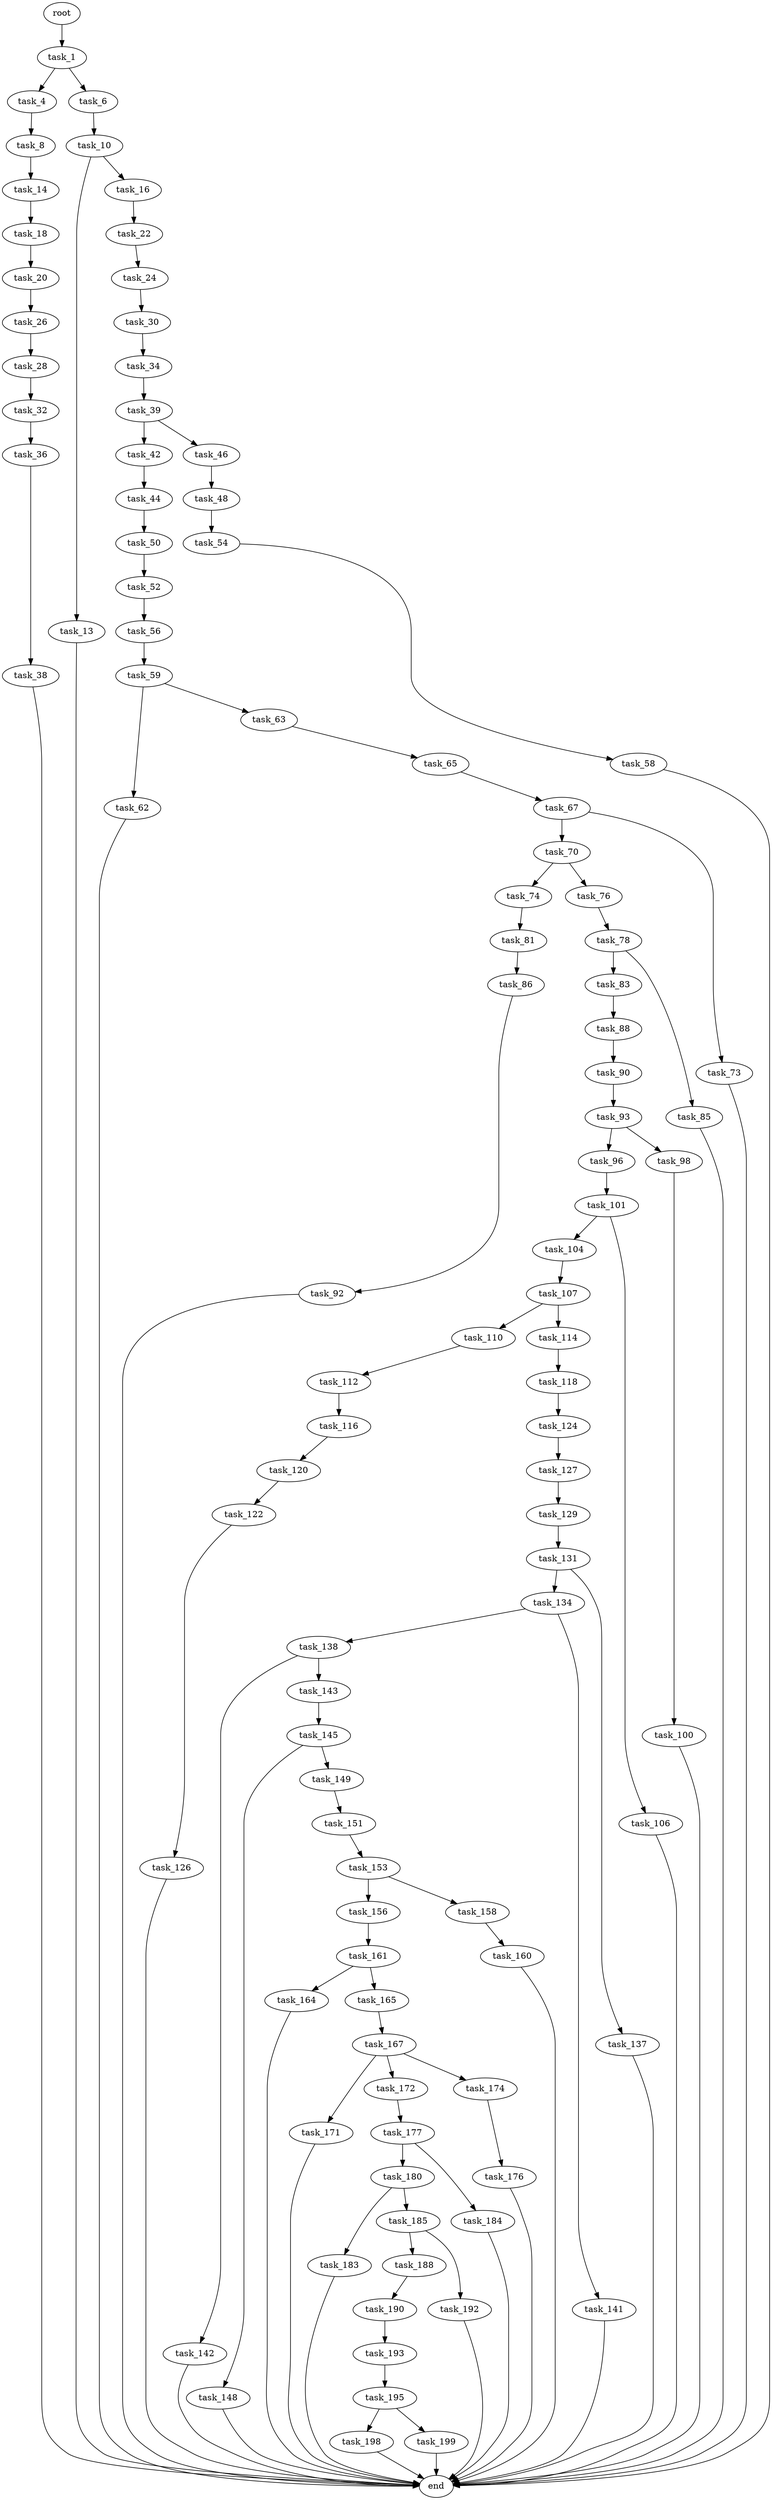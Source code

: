 digraph G {
  root [size="0.000000"];
  task_1 [size="4989164213.000000"];
  task_4 [size="8589934592.000000"];
  task_6 [size="10593519652.000000"];
  task_8 [size="28991029248.000000"];
  task_10 [size="5870073306.000000"];
  task_13 [size="24773622605.000000"];
  task_14 [size="549755813888.000000"];
  task_16 [size="5867946292.000000"];
  task_18 [size="2748464052.000000"];
  task_20 [size="1733388276.000000"];
  task_22 [size="22744471178.000000"];
  task_24 [size="7063420889.000000"];
  task_26 [size="595044474564.000000"];
  task_28 [size="1073741824000.000000"];
  task_30 [size="549755813888.000000"];
  task_32 [size="549755813888.000000"];
  task_34 [size="274495746549.000000"];
  task_36 [size="28991029248.000000"];
  task_38 [size="29941342398.000000"];
  task_39 [size="229735764724.000000"];
  task_42 [size="8589934592.000000"];
  task_44 [size="74210798461.000000"];
  task_46 [size="62469688911.000000"];
  task_48 [size="549755813888.000000"];
  task_50 [size="28991029248.000000"];
  task_52 [size="134217728000.000000"];
  task_54 [size="70825795408.000000"];
  task_56 [size="103904030340.000000"];
  task_58 [size="1073741824000.000000"];
  task_59 [size="426384974720.000000"];
  task_62 [size="108215932011.000000"];
  task_63 [size="68719476736.000000"];
  task_65 [size="254354191878.000000"];
  task_67 [size="2477199169.000000"];
  task_70 [size="368293445632.000000"];
  task_73 [size="134217728000.000000"];
  task_74 [size="769759316727.000000"];
  task_76 [size="15750235034.000000"];
  task_78 [size="1073741824000.000000"];
  task_81 [size="281285957480.000000"];
  task_83 [size="10384715622.000000"];
  task_85 [size="12879112090.000000"];
  task_86 [size="32903156040.000000"];
  task_88 [size="14935848979.000000"];
  task_90 [size="24899658276.000000"];
  task_92 [size="344283743164.000000"];
  task_93 [size="368293445632.000000"];
  task_96 [size="15217775091.000000"];
  task_98 [size="782757789696.000000"];
  task_100 [size="307771738683.000000"];
  task_101 [size="299276740509.000000"];
  task_104 [size="87345940339.000000"];
  task_106 [size="11151848127.000000"];
  task_107 [size="28991029248.000000"];
  task_110 [size="368293445632.000000"];
  task_112 [size="111772119585.000000"];
  task_114 [size="38124469319.000000"];
  task_116 [size="165101256744.000000"];
  task_118 [size="915940987760.000000"];
  task_120 [size="8589934592.000000"];
  task_122 [size="9130388940.000000"];
  task_124 [size="459713980648.000000"];
  task_126 [size="57320390410.000000"];
  task_127 [size="7397976128.000000"];
  task_129 [size="782757789696.000000"];
  task_131 [size="782757789696.000000"];
  task_134 [size="6985019321.000000"];
  task_137 [size="368293445632.000000"];
  task_138 [size="782757789696.000000"];
  task_141 [size="1666499300.000000"];
  task_142 [size="782757789696.000000"];
  task_143 [size="247457915033.000000"];
  task_145 [size="782757789696.000000"];
  task_148 [size="28991029248.000000"];
  task_149 [size="68719476736.000000"];
  task_151 [size="22030468679.000000"];
  task_153 [size="337951378143.000000"];
  task_156 [size="68719476736.000000"];
  task_158 [size="2062070600.000000"];
  task_160 [size="18610493759.000000"];
  task_161 [size="68719476736.000000"];
  task_164 [size="549755813888.000000"];
  task_165 [size="465755650511.000000"];
  task_167 [size="75433645745.000000"];
  task_171 [size="1289974067.000000"];
  task_172 [size="25732803560.000000"];
  task_174 [size="110302763775.000000"];
  task_176 [size="165817533990.000000"];
  task_177 [size="11951707919.000000"];
  task_180 [size="2795021106.000000"];
  task_183 [size="10268115926.000000"];
  task_184 [size="8276203425.000000"];
  task_185 [size="3511936587.000000"];
  task_188 [size="134217728000.000000"];
  task_190 [size="13497045975.000000"];
  task_192 [size="549755813888.000000"];
  task_193 [size="1957816566.000000"];
  task_195 [size="9793514209.000000"];
  task_198 [size="106735678637.000000"];
  task_199 [size="38740148578.000000"];
  end [size="0.000000"];

  root -> task_1 [size="1.000000"];
  task_1 -> task_4 [size="301989888.000000"];
  task_1 -> task_6 [size="301989888.000000"];
  task_4 -> task_8 [size="33554432.000000"];
  task_6 -> task_10 [size="209715200.000000"];
  task_8 -> task_14 [size="75497472.000000"];
  task_10 -> task_13 [size="134217728.000000"];
  task_10 -> task_16 [size="134217728.000000"];
  task_13 -> end [size="1.000000"];
  task_14 -> task_18 [size="536870912.000000"];
  task_16 -> task_22 [size="134217728.000000"];
  task_18 -> task_20 [size="75497472.000000"];
  task_20 -> task_26 [size="134217728.000000"];
  task_22 -> task_24 [size="536870912.000000"];
  task_24 -> task_30 [size="838860800.000000"];
  task_26 -> task_28 [size="838860800.000000"];
  task_28 -> task_32 [size="838860800.000000"];
  task_30 -> task_34 [size="536870912.000000"];
  task_32 -> task_36 [size="536870912.000000"];
  task_34 -> task_39 [size="536870912.000000"];
  task_36 -> task_38 [size="75497472.000000"];
  task_38 -> end [size="1.000000"];
  task_39 -> task_42 [size="536870912.000000"];
  task_39 -> task_46 [size="536870912.000000"];
  task_42 -> task_44 [size="33554432.000000"];
  task_44 -> task_50 [size="75497472.000000"];
  task_46 -> task_48 [size="75497472.000000"];
  task_48 -> task_54 [size="536870912.000000"];
  task_50 -> task_52 [size="75497472.000000"];
  task_52 -> task_56 [size="209715200.000000"];
  task_54 -> task_58 [size="134217728.000000"];
  task_56 -> task_59 [size="75497472.000000"];
  task_58 -> end [size="1.000000"];
  task_59 -> task_62 [size="411041792.000000"];
  task_59 -> task_63 [size="411041792.000000"];
  task_62 -> end [size="1.000000"];
  task_63 -> task_65 [size="134217728.000000"];
  task_65 -> task_67 [size="209715200.000000"];
  task_67 -> task_70 [size="75497472.000000"];
  task_67 -> task_73 [size="75497472.000000"];
  task_70 -> task_74 [size="411041792.000000"];
  task_70 -> task_76 [size="411041792.000000"];
  task_73 -> end [size="1.000000"];
  task_74 -> task_81 [size="679477248.000000"];
  task_76 -> task_78 [size="33554432.000000"];
  task_78 -> task_83 [size="838860800.000000"];
  task_78 -> task_85 [size="838860800.000000"];
  task_81 -> task_86 [size="536870912.000000"];
  task_83 -> task_88 [size="301989888.000000"];
  task_85 -> end [size="1.000000"];
  task_86 -> task_92 [size="679477248.000000"];
  task_88 -> task_90 [size="536870912.000000"];
  task_90 -> task_93 [size="536870912.000000"];
  task_92 -> end [size="1.000000"];
  task_93 -> task_96 [size="411041792.000000"];
  task_93 -> task_98 [size="411041792.000000"];
  task_96 -> task_101 [size="679477248.000000"];
  task_98 -> task_100 [size="679477248.000000"];
  task_100 -> end [size="1.000000"];
  task_101 -> task_104 [size="209715200.000000"];
  task_101 -> task_106 [size="209715200.000000"];
  task_104 -> task_107 [size="75497472.000000"];
  task_106 -> end [size="1.000000"];
  task_107 -> task_110 [size="75497472.000000"];
  task_107 -> task_114 [size="75497472.000000"];
  task_110 -> task_112 [size="411041792.000000"];
  task_112 -> task_116 [size="75497472.000000"];
  task_114 -> task_118 [size="838860800.000000"];
  task_116 -> task_120 [size="209715200.000000"];
  task_118 -> task_124 [size="679477248.000000"];
  task_120 -> task_122 [size="33554432.000000"];
  task_122 -> task_126 [size="33554432.000000"];
  task_124 -> task_127 [size="301989888.000000"];
  task_126 -> end [size="1.000000"];
  task_127 -> task_129 [size="411041792.000000"];
  task_129 -> task_131 [size="679477248.000000"];
  task_131 -> task_134 [size="679477248.000000"];
  task_131 -> task_137 [size="679477248.000000"];
  task_134 -> task_138 [size="411041792.000000"];
  task_134 -> task_141 [size="411041792.000000"];
  task_137 -> end [size="1.000000"];
  task_138 -> task_142 [size="679477248.000000"];
  task_138 -> task_143 [size="679477248.000000"];
  task_141 -> end [size="1.000000"];
  task_142 -> end [size="1.000000"];
  task_143 -> task_145 [size="838860800.000000"];
  task_145 -> task_148 [size="679477248.000000"];
  task_145 -> task_149 [size="679477248.000000"];
  task_148 -> end [size="1.000000"];
  task_149 -> task_151 [size="134217728.000000"];
  task_151 -> task_153 [size="411041792.000000"];
  task_153 -> task_156 [size="679477248.000000"];
  task_153 -> task_158 [size="679477248.000000"];
  task_156 -> task_161 [size="134217728.000000"];
  task_158 -> task_160 [size="33554432.000000"];
  task_160 -> end [size="1.000000"];
  task_161 -> task_164 [size="134217728.000000"];
  task_161 -> task_165 [size="134217728.000000"];
  task_164 -> end [size="1.000000"];
  task_165 -> task_167 [size="301989888.000000"];
  task_167 -> task_171 [size="75497472.000000"];
  task_167 -> task_172 [size="75497472.000000"];
  task_167 -> task_174 [size="75497472.000000"];
  task_171 -> end [size="1.000000"];
  task_172 -> task_177 [size="679477248.000000"];
  task_174 -> task_176 [size="75497472.000000"];
  task_176 -> end [size="1.000000"];
  task_177 -> task_180 [size="33554432.000000"];
  task_177 -> task_184 [size="33554432.000000"];
  task_180 -> task_183 [size="75497472.000000"];
  task_180 -> task_185 [size="75497472.000000"];
  task_183 -> end [size="1.000000"];
  task_184 -> end [size="1.000000"];
  task_185 -> task_188 [size="75497472.000000"];
  task_185 -> task_192 [size="75497472.000000"];
  task_188 -> task_190 [size="209715200.000000"];
  task_190 -> task_193 [size="33554432.000000"];
  task_192 -> end [size="1.000000"];
  task_193 -> task_195 [size="33554432.000000"];
  task_195 -> task_198 [size="301989888.000000"];
  task_195 -> task_199 [size="301989888.000000"];
  task_198 -> end [size="1.000000"];
  task_199 -> end [size="1.000000"];
}

